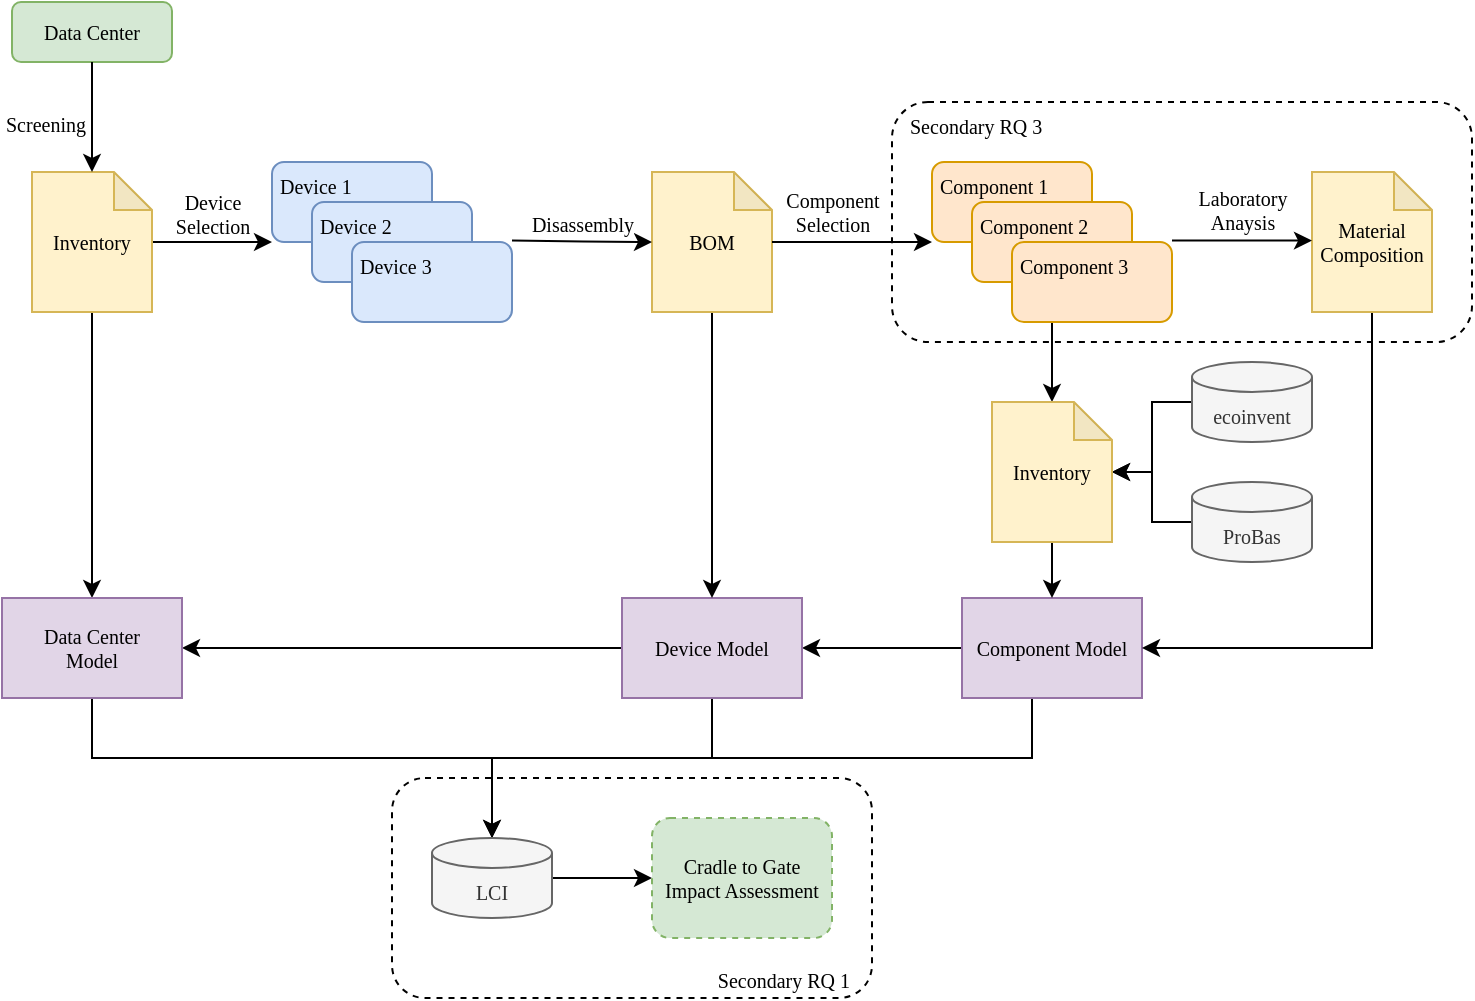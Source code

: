 <mxfile version="20.3.0" type="device"><diagram id="B9caRQWZxW-wn3ZUwCfO" name="Seite-1"><mxGraphModel dx="1955" dy="1348" grid="1" gridSize="10" guides="1" tooltips="1" connect="1" arrows="1" fold="1" page="1" pageScale="1" pageWidth="827" pageHeight="1169" math="0" shadow="0"><root><mxCell id="0"/><mxCell id="1" parent="0"/><mxCell id="X_IWoYf82jRL_ZtFrzPL-1" value="Data Center" style="rounded=1;whiteSpace=wrap;html=1;fontFamily=Times New Roman;fontSize=10;fillColor=#d5e8d4;strokeColor=#82b366;" vertex="1" parent="1"><mxGeometry x="40" y="50" width="80" height="30" as="geometry"/></mxCell><mxCell id="X_IWoYf82jRL_ZtFrzPL-6" value="Device 1" style="rounded=1;whiteSpace=wrap;html=1;align=left;verticalAlign=top;fontFamily=Times New Roman;fontSize=10;spacingLeft=2;fillColor=#dae8fc;strokeColor=#6c8ebf;" vertex="1" parent="1"><mxGeometry x="170" y="130" width="80" height="40" as="geometry"/></mxCell><mxCell id="X_IWoYf82jRL_ZtFrzPL-53" style="edgeStyle=orthogonalEdgeStyle;rounded=0;orthogonalLoop=1;jettySize=auto;html=1;fontFamily=Times New Roman;fontSize=10;" edge="1" parent="1" source="X_IWoYf82jRL_ZtFrzPL-13" target="X_IWoYf82jRL_ZtFrzPL-51"><mxGeometry relative="1" as="geometry"/></mxCell><mxCell id="X_IWoYf82jRL_ZtFrzPL-13" value="ecoinvent" style="shape=cylinder3;whiteSpace=wrap;html=1;boundedLbl=1;backgroundOutline=1;size=7.481;fontFamily=Times New Roman;fontSize=10;fillColor=#f5f5f5;fontColor=#333333;strokeColor=#666666;" vertex="1" parent="1"><mxGeometry x="630" y="230" width="60" height="40" as="geometry"/></mxCell><mxCell id="X_IWoYf82jRL_ZtFrzPL-57" style="edgeStyle=orthogonalEdgeStyle;rounded=0;orthogonalLoop=1;jettySize=auto;html=1;fontFamily=Times New Roman;fontSize=10;" edge="1" parent="1" source="X_IWoYf82jRL_ZtFrzPL-18" target="X_IWoYf82jRL_ZtFrzPL-30"><mxGeometry relative="1" as="geometry"/></mxCell><mxCell id="X_IWoYf82jRL_ZtFrzPL-64" style="edgeStyle=orthogonalEdgeStyle;rounded=0;orthogonalLoop=1;jettySize=auto;html=1;fontFamily=Times New Roman;fontSize=10;" edge="1" parent="1" source="X_IWoYf82jRL_ZtFrzPL-18" target="X_IWoYf82jRL_ZtFrzPL-65"><mxGeometry relative="1" as="geometry"><mxPoint x="280" y="483" as="targetPoint"/><Array as="points"><mxPoint x="550" y="428"/><mxPoint x="280" y="428"/></Array></mxGeometry></mxCell><mxCell id="X_IWoYf82jRL_ZtFrzPL-18" value="Component Model" style="rounded=0;whiteSpace=wrap;html=1;fontFamily=Times New Roman;fontSize=10;fillColor=#e1d5e7;strokeColor=#9673a6;" vertex="1" parent="1"><mxGeometry x="515" y="348" width="90" height="50" as="geometry"/></mxCell><mxCell id="X_IWoYf82jRL_ZtFrzPL-35" value="Device&lt;br&gt;Selection" style="edgeStyle=orthogonalEdgeStyle;rounded=0;orthogonalLoop=1;jettySize=auto;html=1;fontFamily=Times New Roman;fontSize=10;verticalAlign=bottom;" edge="1" parent="1" source="X_IWoYf82jRL_ZtFrzPL-25"><mxGeometry relative="1" as="geometry"><mxPoint x="170" y="170" as="targetPoint"/></mxGeometry></mxCell><mxCell id="X_IWoYf82jRL_ZtFrzPL-61" style="edgeStyle=orthogonalEdgeStyle;rounded=0;orthogonalLoop=1;jettySize=auto;html=1;fontFamily=Times New Roman;fontSize=10;" edge="1" parent="1" source="X_IWoYf82jRL_ZtFrzPL-25" target="X_IWoYf82jRL_ZtFrzPL-59"><mxGeometry relative="1" as="geometry"/></mxCell><mxCell id="X_IWoYf82jRL_ZtFrzPL-25" value="Inventory" style="shape=note;whiteSpace=wrap;html=1;backgroundOutline=1;darkOpacity=0.05;fontFamily=Times New Roman;fontSize=10;size=19;fillColor=#fff2cc;strokeColor=#d6b656;" vertex="1" parent="1"><mxGeometry x="50" y="135" width="60" height="70" as="geometry"/></mxCell><mxCell id="X_IWoYf82jRL_ZtFrzPL-60" style="edgeStyle=orthogonalEdgeStyle;rounded=0;orthogonalLoop=1;jettySize=auto;html=1;fontFamily=Times New Roman;fontSize=10;" edge="1" parent="1" source="X_IWoYf82jRL_ZtFrzPL-30" target="X_IWoYf82jRL_ZtFrzPL-59"><mxGeometry relative="1" as="geometry"/></mxCell><mxCell id="X_IWoYf82jRL_ZtFrzPL-63" style="edgeStyle=orthogonalEdgeStyle;rounded=0;orthogonalLoop=1;jettySize=auto;html=1;fontFamily=Times New Roman;fontSize=10;" edge="1" parent="1" source="X_IWoYf82jRL_ZtFrzPL-30" target="X_IWoYf82jRL_ZtFrzPL-65"><mxGeometry relative="1" as="geometry"><mxPoint x="280" y="483" as="targetPoint"/><Array as="points"><mxPoint x="390" y="428"/><mxPoint x="280" y="428"/></Array></mxGeometry></mxCell><mxCell id="X_IWoYf82jRL_ZtFrzPL-30" value="Device Model" style="rounded=0;whiteSpace=wrap;html=1;fontFamily=Times New Roman;fontSize=10;fillColor=#e1d5e7;strokeColor=#9673a6;" vertex="1" parent="1"><mxGeometry x="345" y="348" width="90" height="50" as="geometry"/></mxCell><mxCell id="X_IWoYf82jRL_ZtFrzPL-32" value="Screening" style="endArrow=classic;html=1;rounded=0;fontFamily=Times New Roman;fontSize=10;exitX=0.5;exitY=1;exitDx=0;exitDy=0;entryX=0.5;entryY=0;entryDx=0;entryDy=0;entryPerimeter=0;align=right;spacingRight=2;" edge="1" parent="1" source="X_IWoYf82jRL_ZtFrzPL-1" target="X_IWoYf82jRL_ZtFrzPL-25"><mxGeometry x="0.091" width="50" height="50" relative="1" as="geometry"><mxPoint x="290" y="270" as="sourcePoint"/><mxPoint x="340" y="220" as="targetPoint"/><mxPoint y="1" as="offset"/></mxGeometry></mxCell><mxCell id="X_IWoYf82jRL_ZtFrzPL-33" value="Device 2" style="rounded=1;whiteSpace=wrap;html=1;align=left;verticalAlign=top;fontFamily=Times New Roman;fontSize=10;spacingLeft=2;fillColor=#dae8fc;strokeColor=#6c8ebf;" vertex="1" parent="1"><mxGeometry x="190" y="150" width="80" height="40" as="geometry"/></mxCell><mxCell id="X_IWoYf82jRL_ZtFrzPL-34" value="Device 3" style="rounded=1;whiteSpace=wrap;html=1;align=left;verticalAlign=top;fontFamily=Times New Roman;fontSize=10;spacingLeft=2;fillColor=#dae8fc;strokeColor=#6c8ebf;" vertex="1" parent="1"><mxGeometry x="210" y="170" width="80" height="40" as="geometry"/></mxCell><mxCell id="X_IWoYf82jRL_ZtFrzPL-58" style="edgeStyle=orthogonalEdgeStyle;rounded=0;orthogonalLoop=1;jettySize=auto;html=1;fontFamily=Times New Roman;fontSize=10;" edge="1" parent="1" source="X_IWoYf82jRL_ZtFrzPL-36" target="X_IWoYf82jRL_ZtFrzPL-30"><mxGeometry relative="1" as="geometry"/></mxCell><mxCell id="X_IWoYf82jRL_ZtFrzPL-36" value="BOM" style="shape=note;whiteSpace=wrap;html=1;backgroundOutline=1;darkOpacity=0.05;fontFamily=Times New Roman;fontSize=10;size=19;fillColor=#fff2cc;strokeColor=#d6b656;" vertex="1" parent="1"><mxGeometry x="360" y="135" width="60" height="70" as="geometry"/></mxCell><mxCell id="X_IWoYf82jRL_ZtFrzPL-37" value="Disassembly" style="edgeStyle=orthogonalEdgeStyle;rounded=0;orthogonalLoop=1;jettySize=auto;html=1;fontFamily=Times New Roman;fontSize=10;verticalAlign=bottom;align=center;" edge="1" parent="1" target="X_IWoYf82jRL_ZtFrzPL-36"><mxGeometry x="0.01" relative="1" as="geometry"><mxPoint x="350" y="169" as="targetPoint"/><mxPoint x="290" y="169.31" as="sourcePoint"/><Array as="points"/><mxPoint as="offset"/></mxGeometry></mxCell><mxCell id="X_IWoYf82jRL_ZtFrzPL-40" value="Component 1" style="rounded=1;whiteSpace=wrap;html=1;align=left;verticalAlign=top;fontFamily=Times New Roman;fontSize=10;spacingLeft=2;fillColor=#ffe6cc;strokeColor=#d79b00;" vertex="1" parent="1"><mxGeometry x="500" y="130" width="80" height="40" as="geometry"/></mxCell><mxCell id="X_IWoYf82jRL_ZtFrzPL-41" value="Component 2" style="rounded=1;whiteSpace=wrap;html=1;align=left;verticalAlign=top;fontFamily=Times New Roman;fontSize=10;spacingLeft=2;fillColor=#ffe6cc;strokeColor=#d79b00;" vertex="1" parent="1"><mxGeometry x="520" y="150" width="80" height="40" as="geometry"/></mxCell><mxCell id="X_IWoYf82jRL_ZtFrzPL-52" style="edgeStyle=orthogonalEdgeStyle;rounded=0;orthogonalLoop=1;jettySize=auto;html=1;exitX=0.25;exitY=1;exitDx=0;exitDy=0;fontFamily=Times New Roman;fontSize=10;" edge="1" parent="1" source="X_IWoYf82jRL_ZtFrzPL-42" target="X_IWoYf82jRL_ZtFrzPL-51"><mxGeometry relative="1" as="geometry"/></mxCell><mxCell id="X_IWoYf82jRL_ZtFrzPL-42" value="Component 3" style="rounded=1;whiteSpace=wrap;html=1;align=left;verticalAlign=top;fontFamily=Times New Roman;fontSize=10;spacingLeft=2;fillColor=#ffe6cc;strokeColor=#d79b00;" vertex="1" parent="1"><mxGeometry x="540" y="170" width="80" height="40" as="geometry"/></mxCell><mxCell id="X_IWoYf82jRL_ZtFrzPL-44" value="Component&lt;br&gt;Selection" style="edgeStyle=orthogonalEdgeStyle;rounded=0;orthogonalLoop=1;jettySize=auto;html=1;fontFamily=Times New Roman;fontSize=10;verticalAlign=bottom;" edge="1" parent="1"><mxGeometry x="-0.25" relative="1" as="geometry"><mxPoint x="500" y="170" as="targetPoint"/><mxPoint x="420" y="170" as="sourcePoint"/><mxPoint as="offset"/></mxGeometry></mxCell><mxCell id="X_IWoYf82jRL_ZtFrzPL-56" style="edgeStyle=orthogonalEdgeStyle;rounded=0;orthogonalLoop=1;jettySize=auto;html=1;fontFamily=Times New Roman;fontSize=10;" edge="1" parent="1" source="X_IWoYf82jRL_ZtFrzPL-45" target="X_IWoYf82jRL_ZtFrzPL-18"><mxGeometry relative="1" as="geometry"><Array as="points"><mxPoint x="720" y="373"/></Array></mxGeometry></mxCell><mxCell id="X_IWoYf82jRL_ZtFrzPL-45" value="Material&lt;br&gt;Composition" style="shape=note;whiteSpace=wrap;html=1;backgroundOutline=1;darkOpacity=0.05;fontFamily=Times New Roman;fontSize=10;size=19;fillColor=#fff2cc;strokeColor=#d6b656;" vertex="1" parent="1"><mxGeometry x="690" y="135" width="60" height="70" as="geometry"/></mxCell><mxCell id="X_IWoYf82jRL_ZtFrzPL-46" value="Laboratory&lt;br&gt;Anaysis" style="edgeStyle=orthogonalEdgeStyle;rounded=0;orthogonalLoop=1;jettySize=auto;html=1;fontFamily=Times New Roman;fontSize=10;verticalAlign=bottom;" edge="1" parent="1"><mxGeometry relative="1" as="geometry"><mxPoint x="690" y="169.31" as="targetPoint"/><mxPoint x="620" y="169.31" as="sourcePoint"/></mxGeometry></mxCell><mxCell id="X_IWoYf82jRL_ZtFrzPL-54" style="edgeStyle=orthogonalEdgeStyle;rounded=0;orthogonalLoop=1;jettySize=auto;html=1;fontFamily=Times New Roman;fontSize=10;" edge="1" parent="1" source="X_IWoYf82jRL_ZtFrzPL-47" target="X_IWoYf82jRL_ZtFrzPL-51"><mxGeometry relative="1" as="geometry"/></mxCell><mxCell id="X_IWoYf82jRL_ZtFrzPL-47" value="ProBas" style="shape=cylinder3;whiteSpace=wrap;html=1;boundedLbl=1;backgroundOutline=1;size=7.481;fontFamily=Times New Roman;fontSize=10;fillColor=#f5f5f5;fontColor=#333333;strokeColor=#666666;" vertex="1" parent="1"><mxGeometry x="630" y="290" width="60" height="40" as="geometry"/></mxCell><mxCell id="X_IWoYf82jRL_ZtFrzPL-55" style="edgeStyle=orthogonalEdgeStyle;rounded=0;orthogonalLoop=1;jettySize=auto;html=1;fontFamily=Times New Roman;fontSize=10;" edge="1" parent="1" source="X_IWoYf82jRL_ZtFrzPL-51" target="X_IWoYf82jRL_ZtFrzPL-18"><mxGeometry relative="1" as="geometry"/></mxCell><mxCell id="X_IWoYf82jRL_ZtFrzPL-51" value="Inventory" style="shape=note;whiteSpace=wrap;html=1;backgroundOutline=1;darkOpacity=0.05;fontFamily=Times New Roman;fontSize=10;size=19;fillColor=#fff2cc;strokeColor=#d6b656;" vertex="1" parent="1"><mxGeometry x="530" y="250" width="60" height="70" as="geometry"/></mxCell><mxCell id="X_IWoYf82jRL_ZtFrzPL-62" style="edgeStyle=orthogonalEdgeStyle;rounded=0;orthogonalLoop=1;jettySize=auto;html=1;entryX=0.456;entryY=0.4;entryDx=0;entryDy=0;entryPerimeter=0;fontFamily=Times New Roman;fontSize=10;" edge="1" parent="1" source="X_IWoYf82jRL_ZtFrzPL-59" target="X_IWoYf82jRL_ZtFrzPL-65"><mxGeometry relative="1" as="geometry"><mxPoint x="280" y="483" as="targetPoint"/><Array as="points"><mxPoint x="80" y="428"/><mxPoint x="280" y="428"/><mxPoint x="280" y="504"/></Array></mxGeometry></mxCell><mxCell id="X_IWoYf82jRL_ZtFrzPL-59" value="Data Center&lt;br&gt;Model" style="rounded=0;whiteSpace=wrap;html=1;fontFamily=Times New Roman;fontSize=10;fillColor=#e1d5e7;strokeColor=#9673a6;" vertex="1" parent="1"><mxGeometry x="35" y="348" width="90" height="50" as="geometry"/></mxCell><mxCell id="X_IWoYf82jRL_ZtFrzPL-68" style="edgeStyle=orthogonalEdgeStyle;rounded=0;orthogonalLoop=1;jettySize=auto;html=1;fontFamily=Times New Roman;fontSize=10;" edge="1" parent="1" source="X_IWoYf82jRL_ZtFrzPL-65" target="X_IWoYf82jRL_ZtFrzPL-67"><mxGeometry relative="1" as="geometry"/></mxCell><mxCell id="X_IWoYf82jRL_ZtFrzPL-65" value="LCI" style="shape=cylinder3;whiteSpace=wrap;html=1;boundedLbl=1;backgroundOutline=1;size=7.481;fontFamily=Times New Roman;fontSize=10;fillColor=#f5f5f5;fontColor=#333333;strokeColor=#666666;" vertex="1" parent="1"><mxGeometry x="250" y="468" width="60" height="40" as="geometry"/></mxCell><mxCell id="X_IWoYf82jRL_ZtFrzPL-66" value="Secondary RQ 1" style="rounded=1;whiteSpace=wrap;html=1;fontFamily=Times New Roman;fontSize=10;dashed=1;verticalAlign=bottom;fillColor=none;align=right;spacingRight=9;" vertex="1" parent="1"><mxGeometry x="230" y="438" width="240" height="110" as="geometry"/></mxCell><mxCell id="X_IWoYf82jRL_ZtFrzPL-67" value="Cradle to Gate&lt;br&gt;Impact Assessment" style="rounded=1;whiteSpace=wrap;html=1;fontFamily=Times New Roman;fontSize=10;fillColor=#d5e8d4;strokeColor=#82b366;dashed=1;" vertex="1" parent="1"><mxGeometry x="360" y="458" width="90" height="60" as="geometry"/></mxCell><mxCell id="X_IWoYf82jRL_ZtFrzPL-69" value="Secondary RQ 3" style="rounded=1;whiteSpace=wrap;html=1;fontFamily=Times New Roman;fontSize=10;dashed=1;verticalAlign=top;fillColor=none;align=left;spacingRight=9;spacingLeft=7;" vertex="1" parent="1"><mxGeometry x="480" y="100" width="290" height="120" as="geometry"/></mxCell></root></mxGraphModel></diagram></mxfile>